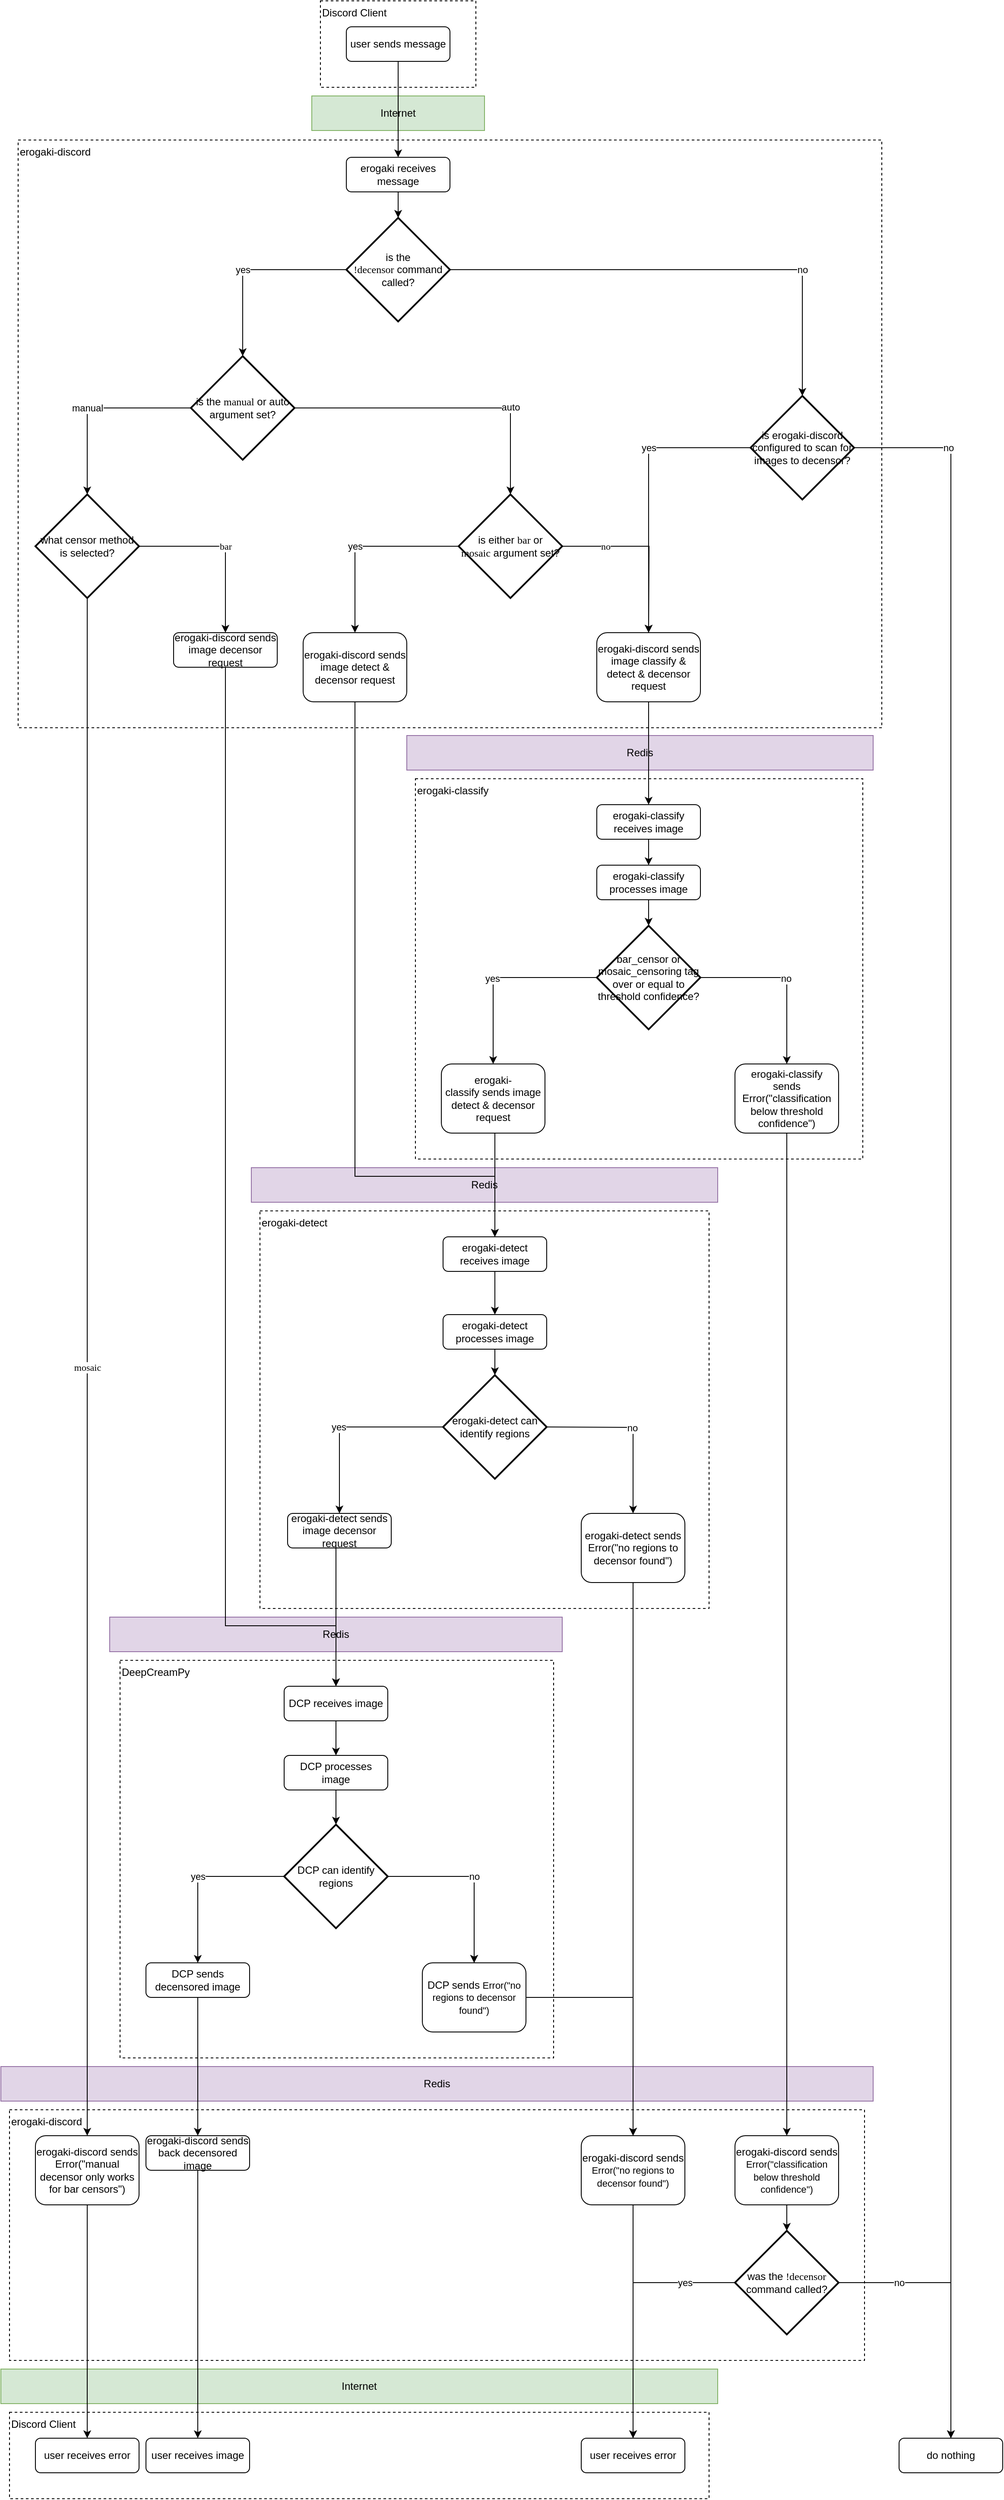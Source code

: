 <mxfile version="14.5.1" type="device"><diagram id="C5RBs43oDa-KdzZeNtuy" name="Page-1"><mxGraphModel dx="5891" dy="5323" grid="1" gridSize="10" guides="1" tooltips="1" connect="1" arrows="1" fold="1" page="1" pageScale="1" pageWidth="1390" pageHeight="980" math="0" shadow="0"><root><mxCell id="WIyWlLk6GJQsqaUBKTNV-0"/><mxCell id="WIyWlLk6GJQsqaUBKTNV-1" parent="WIyWlLk6GJQsqaUBKTNV-0"/><mxCell id="ythsJUatOfhZD28n7LJu-63" value="Redis" style="rounded=0;whiteSpace=wrap;html=1;fontFamily=Helvetica;fillColor=#e1d5e7;strokeColor=#9673a6;" vertex="1" parent="WIyWlLk6GJQsqaUBKTNV-1"><mxGeometry x="470" y="-1110" width="540" height="40" as="geometry"/></mxCell><mxCell id="ythsJUatOfhZD28n7LJu-7" value="&lt;span style=&quot;text-align: center&quot;&gt;erogaki-classify&lt;/span&gt;" style="rounded=0;whiteSpace=wrap;html=1;fontFamily=Helvetica;align=left;verticalAlign=top;dashed=1;" vertex="1" parent="WIyWlLk6GJQsqaUBKTNV-1"><mxGeometry x="480" y="-1060" width="518" height="440" as="geometry"/></mxCell><mxCell id="1SZxlbbBB-Zwsc9rBLSq-102" value="Internet" style="rounded=0;whiteSpace=wrap;html=1;fontFamily=Helvetica;fillColor=#d5e8d4;strokeColor=#82b366;" parent="WIyWlLk6GJQsqaUBKTNV-1" vertex="1"><mxGeometry x="360" y="-1850" width="200" height="40" as="geometry"/></mxCell><mxCell id="1SZxlbbBB-Zwsc9rBLSq-101" value="Internet" style="rounded=0;whiteSpace=wrap;html=1;fontFamily=Helvetica;fillColor=#d5e8d4;strokeColor=#82b366;" parent="WIyWlLk6GJQsqaUBKTNV-1" vertex="1"><mxGeometry y="780" width="830" height="40" as="geometry"/></mxCell><mxCell id="1SZxlbbBB-Zwsc9rBLSq-100" value="Discord Client" style="rounded=0;whiteSpace=wrap;html=1;fontFamily=Helvetica;align=left;verticalAlign=top;dashed=1;" parent="WIyWlLk6GJQsqaUBKTNV-1" vertex="1"><mxGeometry x="370" y="-1960" width="180" height="100" as="geometry"/></mxCell><mxCell id="1SZxlbbBB-Zwsc9rBLSq-94" value="erogaki-discord" style="rounded=0;whiteSpace=wrap;html=1;fontFamily=Helvetica;align=left;verticalAlign=top;dashed=1;" parent="WIyWlLk6GJQsqaUBKTNV-1" vertex="1"><mxGeometry x="20" y="-1799" width="1000" height="680" as="geometry"/></mxCell><mxCell id="1SZxlbbBB-Zwsc9rBLSq-93" value="&lt;span style=&quot;text-align: center&quot;&gt;erogaki-detect&lt;/span&gt;" style="rounded=0;whiteSpace=wrap;html=1;fontFamily=Helvetica;align=left;verticalAlign=top;dashed=1;" parent="WIyWlLk6GJQsqaUBKTNV-1" vertex="1"><mxGeometry x="300" y="-560" width="520" height="460" as="geometry"/></mxCell><mxCell id="1SZxlbbBB-Zwsc9rBLSq-92" value="DeepCreamPy" style="rounded=0;whiteSpace=wrap;html=1;fontFamily=Helvetica;align=left;verticalAlign=top;dashed=1;" parent="WIyWlLk6GJQsqaUBKTNV-1" vertex="1"><mxGeometry x="138" y="-40" width="502" height="460" as="geometry"/></mxCell><mxCell id="1SZxlbbBB-Zwsc9rBLSq-91" value="erogaki-discord" style="rounded=0;whiteSpace=wrap;html=1;fontFamily=Helvetica;align=left;verticalAlign=top;dashed=1;" parent="WIyWlLk6GJQsqaUBKTNV-1" vertex="1"><mxGeometry x="10" y="480" width="990" height="290" as="geometry"/></mxCell><mxCell id="1SZxlbbBB-Zwsc9rBLSq-90" value="Discord Client" style="rounded=0;whiteSpace=wrap;html=1;fontFamily=Helvetica;align=left;verticalAlign=top;dashed=1;" parent="WIyWlLk6GJQsqaUBKTNV-1" vertex="1"><mxGeometry x="10" y="830" width="810" height="100" as="geometry"/></mxCell><mxCell id="1SZxlbbBB-Zwsc9rBLSq-86" value="Redis" style="rounded=0;whiteSpace=wrap;html=1;fontFamily=Helvetica;fillColor=#e1d5e7;strokeColor=#9673a6;" parent="WIyWlLk6GJQsqaUBKTNV-1" vertex="1"><mxGeometry y="430" width="1010" height="40" as="geometry"/></mxCell><mxCell id="1SZxlbbBB-Zwsc9rBLSq-60" value="Redis" style="rounded=0;whiteSpace=wrap;html=1;fontFamily=Helvetica;fillColor=#e1d5e7;strokeColor=#9673a6;" parent="WIyWlLk6GJQsqaUBKTNV-1" vertex="1"><mxGeometry x="290" y="-610" width="540" height="40" as="geometry"/></mxCell><mxCell id="1SZxlbbBB-Zwsc9rBLSq-59" value="Redis" style="rounded=0;whiteSpace=wrap;html=1;fontFamily=Helvetica;fillColor=#e1d5e7;strokeColor=#9673a6;" parent="WIyWlLk6GJQsqaUBKTNV-1" vertex="1"><mxGeometry x="126" y="-90" width="524" height="40" as="geometry"/></mxCell><mxCell id="1SZxlbbBB-Zwsc9rBLSq-3" style="edgeStyle=orthogonalEdgeStyle;rounded=0;orthogonalLoop=1;jettySize=auto;html=1;" parent="WIyWlLk6GJQsqaUBKTNV-1" source="1SZxlbbBB-Zwsc9rBLSq-0" target="ythsJUatOfhZD28n7LJu-9" edge="1"><mxGeometry relative="1" as="geometry"/></mxCell><mxCell id="1SZxlbbBB-Zwsc9rBLSq-0" value="erogaki receives message" style="rounded=1;whiteSpace=wrap;html=1;" parent="WIyWlLk6GJQsqaUBKTNV-1" vertex="1"><mxGeometry x="400" y="-1779" width="120" height="40" as="geometry"/></mxCell><mxCell id="ythsJUatOfhZD28n7LJu-31" style="edgeStyle=orthogonalEdgeStyle;rounded=0;orthogonalLoop=1;jettySize=auto;html=1;exitX=1;exitY=0.5;exitDx=0;exitDy=0;exitPerimeter=0;entryX=0.5;entryY=0;entryDx=0;entryDy=0;entryPerimeter=0;" edge="1" parent="WIyWlLk6GJQsqaUBKTNV-1" source="1SZxlbbBB-Zwsc9rBLSq-1" target="ythsJUatOfhZD28n7LJu-0"><mxGeometry relative="1" as="geometry"/></mxCell><mxCell id="ythsJUatOfhZD28n7LJu-32" value="auto" style="edgeLabel;html=1;align=center;verticalAlign=middle;resizable=0;points=[];" vertex="1" connectable="0" parent="ythsJUatOfhZD28n7LJu-31"><mxGeometry x="0.613" y="1" relative="1" as="geometry"><mxPoint x="-1" y="-33.29" as="offset"/></mxGeometry></mxCell><mxCell id="ythsJUatOfhZD28n7LJu-33" style="edgeStyle=orthogonalEdgeStyle;rounded=0;orthogonalLoop=1;jettySize=auto;html=1;exitX=0;exitY=0.5;exitDx=0;exitDy=0;exitPerimeter=0;" edge="1" parent="WIyWlLk6GJQsqaUBKTNV-1" source="1SZxlbbBB-Zwsc9rBLSq-1" target="1SZxlbbBB-Zwsc9rBLSq-7"><mxGeometry relative="1" as="geometry"/></mxCell><mxCell id="ythsJUatOfhZD28n7LJu-34" value="manual" style="edgeLabel;html=1;align=center;verticalAlign=middle;resizable=0;points=[];" vertex="1" connectable="0" parent="ythsJUatOfhZD28n7LJu-33"><mxGeometry x="0.284" y="-1" relative="1" as="geometry"><mxPoint x="1" y="-21.14" as="offset"/></mxGeometry></mxCell><mxCell id="1SZxlbbBB-Zwsc9rBLSq-1" value="&lt;p&gt;is the &lt;font face=&quot;JetBrains Mono NL&quot;&gt;manual&lt;/font&gt;&amp;nbsp;or auto argument set?&lt;/p&gt;" style="strokeWidth=2;html=1;shape=mxgraph.flowchart.decision;whiteSpace=wrap;" parent="WIyWlLk6GJQsqaUBKTNV-1" vertex="1"><mxGeometry x="220" y="-1549" width="120" height="120" as="geometry"/></mxCell><mxCell id="1SZxlbbBB-Zwsc9rBLSq-18" value="bar" style="edgeStyle=orthogonalEdgeStyle;rounded=0;orthogonalLoop=1;jettySize=auto;html=1;fontFamily=JetBrains Mono NL;exitX=1;exitY=0.5;exitDx=0;exitDy=0;exitPerimeter=0;" parent="WIyWlLk6GJQsqaUBKTNV-1" source="1SZxlbbBB-Zwsc9rBLSq-7" target="1SZxlbbBB-Zwsc9rBLSq-14" edge="1"><mxGeometry relative="1" as="geometry"><mxPoint x="290" y="-669" as="sourcePoint"/></mxGeometry></mxCell><mxCell id="1SZxlbbBB-Zwsc9rBLSq-33" value="mosaic" style="edgeStyle=orthogonalEdgeStyle;rounded=0;orthogonalLoop=1;jettySize=auto;html=1;entryX=0.5;entryY=0;entryDx=0;entryDy=0;fontFamily=JetBrains Mono NL;" parent="WIyWlLk6GJQsqaUBKTNV-1" source="1SZxlbbBB-Zwsc9rBLSq-7" target="1SZxlbbBB-Zwsc9rBLSq-32" edge="1"><mxGeometry relative="1" as="geometry"/></mxCell><mxCell id="1SZxlbbBB-Zwsc9rBLSq-7" value="&lt;p&gt;what censor method is selected?&lt;/p&gt;" style="strokeWidth=2;html=1;shape=mxgraph.flowchart.decision;whiteSpace=wrap;" parent="WIyWlLk6GJQsqaUBKTNV-1" vertex="1"><mxGeometry x="40" y="-1389" width="120" height="120" as="geometry"/></mxCell><mxCell id="ythsJUatOfhZD28n7LJu-124" style="edgeStyle=orthogonalEdgeStyle;rounded=0;orthogonalLoop=1;jettySize=auto;html=1;exitX=0.5;exitY=1;exitDx=0;exitDy=0;entryX=0.5;entryY=0;entryDx=0;entryDy=0;" edge="1" parent="WIyWlLk6GJQsqaUBKTNV-1" source="1SZxlbbBB-Zwsc9rBLSq-14" target="1SZxlbbBB-Zwsc9rBLSq-19"><mxGeometry relative="1" as="geometry"><Array as="points"><mxPoint x="260" y="-80"/><mxPoint x="388" y="-80"/></Array></mxGeometry></mxCell><mxCell id="1SZxlbbBB-Zwsc9rBLSq-14" value="&lt;span style=&quot;text-align: left&quot;&gt;erogaki-discord&lt;/span&gt;&amp;nbsp;sends image decensor request" style="rounded=1;whiteSpace=wrap;html=1;" parent="WIyWlLk6GJQsqaUBKTNV-1" vertex="1"><mxGeometry x="200" y="-1229" width="120" height="40" as="geometry"/></mxCell><mxCell id="1SZxlbbBB-Zwsc9rBLSq-17" style="edgeStyle=orthogonalEdgeStyle;rounded=0;orthogonalLoop=1;jettySize=auto;html=1;entryX=0.5;entryY=0;entryDx=0;entryDy=0;" parent="WIyWlLk6GJQsqaUBKTNV-1" source="1SZxlbbBB-Zwsc9rBLSq-15" target="1SZxlbbBB-Zwsc9rBLSq-0" edge="1"><mxGeometry relative="1" as="geometry"/></mxCell><mxCell id="1SZxlbbBB-Zwsc9rBLSq-15" value="user sends message" style="rounded=1;whiteSpace=wrap;html=1;" parent="WIyWlLk6GJQsqaUBKTNV-1" vertex="1"><mxGeometry x="400" y="-1930" width="120" height="40" as="geometry"/></mxCell><mxCell id="1SZxlbbBB-Zwsc9rBLSq-27" style="edgeStyle=orthogonalEdgeStyle;rounded=0;orthogonalLoop=1;jettySize=auto;html=1;entryX=0.5;entryY=0;entryDx=0;entryDy=0;" parent="WIyWlLk6GJQsqaUBKTNV-1" source="1SZxlbbBB-Zwsc9rBLSq-19" target="1SZxlbbBB-Zwsc9rBLSq-20" edge="1"><mxGeometry relative="1" as="geometry"/></mxCell><mxCell id="1SZxlbbBB-Zwsc9rBLSq-19" value="DCP receives image" style="rounded=1;whiteSpace=wrap;html=1;" parent="WIyWlLk6GJQsqaUBKTNV-1" vertex="1"><mxGeometry x="328" y="-10" width="120" height="40" as="geometry"/></mxCell><mxCell id="1SZxlbbBB-Zwsc9rBLSq-30" style="edgeStyle=orthogonalEdgeStyle;rounded=0;orthogonalLoop=1;jettySize=auto;html=1;entryX=0.5;entryY=0;entryDx=0;entryDy=0;entryPerimeter=0;" parent="WIyWlLk6GJQsqaUBKTNV-1" source="1SZxlbbBB-Zwsc9rBLSq-20" target="1SZxlbbBB-Zwsc9rBLSq-22" edge="1"><mxGeometry relative="1" as="geometry"/></mxCell><mxCell id="1SZxlbbBB-Zwsc9rBLSq-20" value="DCP processes image" style="rounded=1;whiteSpace=wrap;html=1;" parent="WIyWlLk6GJQsqaUBKTNV-1" vertex="1"><mxGeometry x="328" y="70" width="120" height="40" as="geometry"/></mxCell><mxCell id="1SZxlbbBB-Zwsc9rBLSq-34" style="edgeStyle=orthogonalEdgeStyle;rounded=0;orthogonalLoop=1;jettySize=auto;html=1;entryX=0.5;entryY=0;entryDx=0;entryDy=0;fontFamily=JetBrains Mono NL;" parent="WIyWlLk6GJQsqaUBKTNV-1" source="1SZxlbbBB-Zwsc9rBLSq-21" target="1SZxlbbBB-Zwsc9rBLSq-31" edge="1"><mxGeometry relative="1" as="geometry"/></mxCell><mxCell id="1SZxlbbBB-Zwsc9rBLSq-21" value="DCP sends decensored image" style="rounded=1;whiteSpace=wrap;html=1;" parent="WIyWlLk6GJQsqaUBKTNV-1" vertex="1"><mxGeometry x="168" y="310" width="120" height="40" as="geometry"/></mxCell><mxCell id="1SZxlbbBB-Zwsc9rBLSq-23" value="yes" style="edgeStyle=orthogonalEdgeStyle;rounded=0;orthogonalLoop=1;jettySize=auto;html=1;entryX=0.5;entryY=0;entryDx=0;entryDy=0;" parent="WIyWlLk6GJQsqaUBKTNV-1" source="1SZxlbbBB-Zwsc9rBLSq-22" target="1SZxlbbBB-Zwsc9rBLSq-21" edge="1"><mxGeometry relative="1" as="geometry"/></mxCell><mxCell id="1SZxlbbBB-Zwsc9rBLSq-36" value="no" style="edgeStyle=orthogonalEdgeStyle;rounded=0;orthogonalLoop=1;jettySize=auto;html=1;entryX=0.5;entryY=0;entryDx=0;entryDy=0;fontFamily=Helvetica;" parent="WIyWlLk6GJQsqaUBKTNV-1" source="1SZxlbbBB-Zwsc9rBLSq-22" target="1SZxlbbBB-Zwsc9rBLSq-24" edge="1"><mxGeometry relative="1" as="geometry"/></mxCell><mxCell id="1SZxlbbBB-Zwsc9rBLSq-22" value="&lt;p&gt;DCP can identify regions&lt;/p&gt;" style="strokeWidth=2;html=1;shape=mxgraph.flowchart.decision;whiteSpace=wrap;" parent="WIyWlLk6GJQsqaUBKTNV-1" vertex="1"><mxGeometry x="328" y="150" width="120" height="120" as="geometry"/></mxCell><mxCell id="1SZxlbbBB-Zwsc9rBLSq-38" style="edgeStyle=orthogonalEdgeStyle;rounded=0;orthogonalLoop=1;jettySize=auto;html=1;entryX=0.5;entryY=0;entryDx=0;entryDy=0;fontFamily=JetBrains Mono NL;" parent="WIyWlLk6GJQsqaUBKTNV-1" source="1SZxlbbBB-Zwsc9rBLSq-24" target="1SZxlbbBB-Zwsc9rBLSq-37" edge="1"><mxGeometry relative="1" as="geometry"/></mxCell><mxCell id="1SZxlbbBB-Zwsc9rBLSq-24" value="DCP sends&amp;nbsp;&lt;span style=&quot;font-size: 11px ; background-color: rgb(255 , 255 , 255)&quot;&gt;Error(&quot;no regions to decensor found&quot;)&lt;/span&gt;" style="rounded=1;whiteSpace=wrap;html=1;" parent="WIyWlLk6GJQsqaUBKTNV-1" vertex="1"><mxGeometry x="488" y="310" width="120" height="80" as="geometry"/></mxCell><mxCell id="1SZxlbbBB-Zwsc9rBLSq-44" style="edgeStyle=orthogonalEdgeStyle;rounded=0;orthogonalLoop=1;jettySize=auto;html=1;entryX=0.5;entryY=0;entryDx=0;entryDy=0;fontFamily=JetBrains Mono NL;" parent="WIyWlLk6GJQsqaUBKTNV-1" source="1SZxlbbBB-Zwsc9rBLSq-31" target="1SZxlbbBB-Zwsc9rBLSq-39" edge="1"><mxGeometry relative="1" as="geometry"/></mxCell><mxCell id="1SZxlbbBB-Zwsc9rBLSq-31" value="&lt;span style=&quot;text-align: left&quot;&gt;erogaki-discord&lt;/span&gt;&amp;nbsp;sends back decensored image" style="rounded=1;whiteSpace=wrap;html=1;" parent="WIyWlLk6GJQsqaUBKTNV-1" vertex="1"><mxGeometry x="168" y="510" width="120" height="40" as="geometry"/></mxCell><mxCell id="1SZxlbbBB-Zwsc9rBLSq-42" style="edgeStyle=orthogonalEdgeStyle;rounded=0;orthogonalLoop=1;jettySize=auto;html=1;fontFamily=JetBrains Mono NL;" parent="WIyWlLk6GJQsqaUBKTNV-1" source="1SZxlbbBB-Zwsc9rBLSq-32" target="1SZxlbbBB-Zwsc9rBLSq-41" edge="1"><mxGeometry relative="1" as="geometry"/></mxCell><mxCell id="1SZxlbbBB-Zwsc9rBLSq-32" value="&lt;span style=&quot;text-align: left&quot;&gt;erogaki-discord&lt;/span&gt;&amp;nbsp;sends Error(&quot;manual decensor only works for bar censors&quot;)" style="rounded=1;whiteSpace=wrap;html=1;" parent="WIyWlLk6GJQsqaUBKTNV-1" vertex="1"><mxGeometry x="40" y="510" width="120" height="80" as="geometry"/></mxCell><mxCell id="1SZxlbbBB-Zwsc9rBLSq-56" style="edgeStyle=orthogonalEdgeStyle;rounded=0;orthogonalLoop=1;jettySize=auto;html=1;entryX=0.5;entryY=0;entryDx=0;entryDy=0;fontFamily=Helvetica;" parent="WIyWlLk6GJQsqaUBKTNV-1" source="1SZxlbbBB-Zwsc9rBLSq-37" target="1SZxlbbBB-Zwsc9rBLSq-40" edge="1"><mxGeometry relative="1" as="geometry"/></mxCell><mxCell id="1SZxlbbBB-Zwsc9rBLSq-37" value="&lt;span style=&quot;text-align: left&quot;&gt;erogaki-discord&lt;/span&gt;&amp;nbsp;sends&lt;span style=&quot;background-color: rgb(248 , 249 , 250)&quot;&gt;&lt;br&gt;&lt;/span&gt;&lt;span style=&quot;font-size: 11px ; background-color: rgb(255 , 255 , 255)&quot;&gt;Error(&quot;no regions to decensor found&quot;)&lt;/span&gt;" style="rounded=1;whiteSpace=wrap;html=1;" parent="WIyWlLk6GJQsqaUBKTNV-1" vertex="1"><mxGeometry x="672" y="510" width="120" height="80" as="geometry"/></mxCell><mxCell id="1SZxlbbBB-Zwsc9rBLSq-39" value="user receives image" style="rounded=1;whiteSpace=wrap;html=1;" parent="WIyWlLk6GJQsqaUBKTNV-1" vertex="1"><mxGeometry x="168" y="860" width="120" height="40" as="geometry"/></mxCell><mxCell id="1SZxlbbBB-Zwsc9rBLSq-40" value="user receives error" style="rounded=1;whiteSpace=wrap;html=1;" parent="WIyWlLk6GJQsqaUBKTNV-1" vertex="1"><mxGeometry x="672" y="860" width="120" height="40" as="geometry"/></mxCell><mxCell id="1SZxlbbBB-Zwsc9rBLSq-41" value="user receives error" style="rounded=1;whiteSpace=wrap;html=1;" parent="WIyWlLk6GJQsqaUBKTNV-1" vertex="1"><mxGeometry x="40" y="860" width="120" height="40" as="geometry"/></mxCell><mxCell id="ythsJUatOfhZD28n7LJu-112" style="edgeStyle=orthogonalEdgeStyle;rounded=0;orthogonalLoop=1;jettySize=auto;html=1;exitX=0.5;exitY=1;exitDx=0;exitDy=0;" edge="1" parent="WIyWlLk6GJQsqaUBKTNV-1" source="1SZxlbbBB-Zwsc9rBLSq-51" target="1SZxlbbBB-Zwsc9rBLSq-19"><mxGeometry relative="1" as="geometry"><Array as="points"><mxPoint x="388" y="-170"/></Array></mxGeometry></mxCell><mxCell id="1SZxlbbBB-Zwsc9rBLSq-51" value="erogaki-detect&amp;nbsp;sends image decensor request" style="rounded=1;whiteSpace=wrap;html=1;" parent="WIyWlLk6GJQsqaUBKTNV-1" vertex="1"><mxGeometry x="332" y="-210" width="120" height="40" as="geometry"/></mxCell><mxCell id="ythsJUatOfhZD28n7LJu-85" style="edgeStyle=orthogonalEdgeStyle;rounded=0;orthogonalLoop=1;jettySize=auto;html=1;exitX=0.5;exitY=1;exitDx=0;exitDy=0;entryX=0.5;entryY=0;entryDx=0;entryDy=0;" edge="1" parent="WIyWlLk6GJQsqaUBKTNV-1" source="1SZxlbbBB-Zwsc9rBLSq-52" target="1SZxlbbBB-Zwsc9rBLSq-37"><mxGeometry relative="1" as="geometry"/></mxCell><mxCell id="1SZxlbbBB-Zwsc9rBLSq-52" value="erogaki-detect&amp;nbsp;sends Error(&quot;no regions to decensor found&quot;)" style="rounded=1;whiteSpace=wrap;html=1;" parent="WIyWlLk6GJQsqaUBKTNV-1" vertex="1"><mxGeometry x="672" y="-210" width="120" height="80" as="geometry"/></mxCell><mxCell id="ythsJUatOfhZD28n7LJu-109" style="edgeStyle=orthogonalEdgeStyle;rounded=0;orthogonalLoop=1;jettySize=auto;html=1;exitX=0.5;exitY=1;exitDx=0;exitDy=0;entryX=0.5;entryY=0;entryDx=0;entryDy=0;" edge="1" parent="WIyWlLk6GJQsqaUBKTNV-1" source="1SZxlbbBB-Zwsc9rBLSq-66" target="1SZxlbbBB-Zwsc9rBLSq-69"><mxGeometry relative="1" as="geometry"><Array as="points"><mxPoint x="410" y="-600"/><mxPoint x="572" y="-600"/></Array></mxGeometry></mxCell><mxCell id="1SZxlbbBB-Zwsc9rBLSq-66" value="&lt;span style=&quot;text-align: left&quot;&gt;erogaki-discord&lt;/span&gt;&amp;nbsp;sends image detect &amp;amp; decensor request" style="rounded=1;whiteSpace=wrap;html=1;" parent="WIyWlLk6GJQsqaUBKTNV-1" vertex="1"><mxGeometry x="350" y="-1229" width="120" height="80" as="geometry"/></mxCell><mxCell id="1SZxlbbBB-Zwsc9rBLSq-68" style="edgeStyle=orthogonalEdgeStyle;rounded=0;orthogonalLoop=1;jettySize=auto;html=1;entryX=0.5;entryY=0;entryDx=0;entryDy=0;fontFamily=Helvetica;" parent="WIyWlLk6GJQsqaUBKTNV-1" source="1SZxlbbBB-Zwsc9rBLSq-69" target="1SZxlbbBB-Zwsc9rBLSq-70" edge="1"><mxGeometry relative="1" as="geometry"/></mxCell><mxCell id="1SZxlbbBB-Zwsc9rBLSq-69" value="erogaki-detect receives image" style="rounded=1;whiteSpace=wrap;html=1;" parent="WIyWlLk6GJQsqaUBKTNV-1" vertex="1"><mxGeometry x="512" y="-530" width="120" height="40" as="geometry"/></mxCell><mxCell id="1SZxlbbBB-Zwsc9rBLSq-74" style="edgeStyle=orthogonalEdgeStyle;rounded=0;orthogonalLoop=1;jettySize=auto;html=1;entryX=0.5;entryY=0;entryDx=0;entryDy=0;entryPerimeter=0;fontFamily=Helvetica;" parent="WIyWlLk6GJQsqaUBKTNV-1" source="1SZxlbbBB-Zwsc9rBLSq-70" target="1SZxlbbBB-Zwsc9rBLSq-77" edge="1"><mxGeometry relative="1" as="geometry"><mxPoint x="732" y="-370" as="targetPoint"/></mxGeometry></mxCell><mxCell id="1SZxlbbBB-Zwsc9rBLSq-70" value="erogaki-detect processes image" style="rounded=1;whiteSpace=wrap;html=1;" parent="WIyWlLk6GJQsqaUBKTNV-1" vertex="1"><mxGeometry x="512" y="-440" width="120" height="40" as="geometry"/></mxCell><mxCell id="ythsJUatOfhZD28n7LJu-84" style="edgeStyle=orthogonalEdgeStyle;rounded=0;orthogonalLoop=1;jettySize=auto;html=1;exitX=0;exitY=0.5;exitDx=0;exitDy=0;exitPerimeter=0;" edge="1" parent="WIyWlLk6GJQsqaUBKTNV-1" source="1SZxlbbBB-Zwsc9rBLSq-77" target="1SZxlbbBB-Zwsc9rBLSq-51"><mxGeometry relative="1" as="geometry"/></mxCell><mxCell id="ythsJUatOfhZD28n7LJu-119" value="yes" style="edgeLabel;html=1;align=center;verticalAlign=middle;resizable=0;points=[];" vertex="1" connectable="0" parent="ythsJUatOfhZD28n7LJu-84"><mxGeometry x="0.092" y="-1" relative="1" as="geometry"><mxPoint as="offset"/></mxGeometry></mxCell><mxCell id="1SZxlbbBB-Zwsc9rBLSq-77" value="erogaki-detect&amp;nbsp;&lt;span&gt;can identify regions&lt;/span&gt;" style="strokeWidth=2;html=1;shape=mxgraph.flowchart.decision;whiteSpace=wrap;" parent="WIyWlLk6GJQsqaUBKTNV-1" vertex="1"><mxGeometry x="512" y="-370" width="120" height="120" as="geometry"/></mxCell><mxCell id="1SZxlbbBB-Zwsc9rBLSq-89" value="no" style="edgeStyle=orthogonalEdgeStyle;rounded=0;orthogonalLoop=1;jettySize=auto;html=1;entryX=0.5;entryY=0;entryDx=0;entryDy=0;fontFamily=Helvetica;" parent="WIyWlLk6GJQsqaUBKTNV-1" source="1SZxlbbBB-Zwsc9rBLSq-22" target="1SZxlbbBB-Zwsc9rBLSq-24" edge="1"><mxGeometry relative="1" as="geometry"><mxPoint x="448" y="210" as="sourcePoint"/><mxPoint x="548" y="310" as="targetPoint"/><Array as="points"><mxPoint x="548" y="210"/></Array></mxGeometry></mxCell><mxCell id="ythsJUatOfhZD28n7LJu-1" style="edgeStyle=orthogonalEdgeStyle;rounded=0;orthogonalLoop=1;jettySize=auto;html=1;exitX=0;exitY=0.5;exitDx=0;exitDy=0;exitPerimeter=0;entryX=0.5;entryY=0;entryDx=0;entryDy=0;" edge="1" parent="WIyWlLk6GJQsqaUBKTNV-1" source="ythsJUatOfhZD28n7LJu-0" target="1SZxlbbBB-Zwsc9rBLSq-66"><mxGeometry relative="1" as="geometry"/></mxCell><mxCell id="ythsJUatOfhZD28n7LJu-6" value="yes" style="edgeLabel;html=1;align=center;verticalAlign=middle;resizable=0;points=[];" vertex="1" connectable="0" parent="ythsJUatOfhZD28n7LJu-1"><mxGeometry x="0.155" relative="1" as="geometry"><mxPoint y="-6.86" as="offset"/></mxGeometry></mxCell><mxCell id="ythsJUatOfhZD28n7LJu-0" value="&lt;p&gt;is either&amp;nbsp;&lt;font face=&quot;JetBrains Mono NL&quot;&gt;bar&lt;/font&gt; or &lt;font face=&quot;JetBrains Mono NL&quot;&gt;mosaic&lt;/font&gt;&amp;nbsp;argument set?&lt;/p&gt;" style="strokeWidth=2;html=1;shape=mxgraph.flowchart.decision;whiteSpace=wrap;" vertex="1" parent="WIyWlLk6GJQsqaUBKTNV-1"><mxGeometry x="530" y="-1389" width="120" height="120" as="geometry"/></mxCell><mxCell id="ythsJUatOfhZD28n7LJu-2" value="no" style="edgeStyle=orthogonalEdgeStyle;rounded=0;orthogonalLoop=1;jettySize=auto;html=1;fontFamily=JetBrains Mono NL;exitX=1;exitY=0.5;exitDx=0;exitDy=0;exitPerimeter=0;" edge="1" parent="WIyWlLk6GJQsqaUBKTNV-1" source="ythsJUatOfhZD28n7LJu-0"><mxGeometry x="-0.5" relative="1" as="geometry"><mxPoint x="740" y="-219" as="sourcePoint"/><mxPoint x="750" y="-1229" as="targetPoint"/><mxPoint as="offset"/></mxGeometry></mxCell><mxCell id="ythsJUatOfhZD28n7LJu-11" style="edgeStyle=orthogonalEdgeStyle;rounded=0;orthogonalLoop=1;jettySize=auto;html=1;exitX=0;exitY=0.5;exitDx=0;exitDy=0;exitPerimeter=0;entryX=0.5;entryY=0;entryDx=0;entryDy=0;entryPerimeter=0;" edge="1" parent="WIyWlLk6GJQsqaUBKTNV-1" source="ythsJUatOfhZD28n7LJu-9" target="1SZxlbbBB-Zwsc9rBLSq-1"><mxGeometry relative="1" as="geometry"/></mxCell><mxCell id="ythsJUatOfhZD28n7LJu-35" value="yes" style="edgeLabel;html=1;align=center;verticalAlign=middle;resizable=0;points=[];" vertex="1" connectable="0" parent="ythsJUatOfhZD28n7LJu-11"><mxGeometry x="-0.633" relative="1" as="geometry"><mxPoint x="-79.43" as="offset"/></mxGeometry></mxCell><mxCell id="ythsJUatOfhZD28n7LJu-9" value="&lt;p&gt;is the &lt;font face=&quot;JetBrains Mono NL&quot;&gt;!decensor&lt;/font&gt;&amp;nbsp;command called?&lt;/p&gt;" style="strokeWidth=2;html=1;shape=mxgraph.flowchart.decision;whiteSpace=wrap;" vertex="1" parent="WIyWlLk6GJQsqaUBKTNV-1"><mxGeometry x="400" y="-1709" width="120" height="120" as="geometry"/></mxCell><mxCell id="ythsJUatOfhZD28n7LJu-15" value="" style="edgeStyle=orthogonalEdgeStyle;rounded=0;orthogonalLoop=1;jettySize=auto;html=1;fontFamily=Helvetica;exitX=1;exitY=0.5;exitDx=0;exitDy=0;exitPerimeter=0;" edge="1" parent="WIyWlLk6GJQsqaUBKTNV-1" source="ythsJUatOfhZD28n7LJu-9" target="ythsJUatOfhZD28n7LJu-23"><mxGeometry relative="1" as="geometry"><mxPoint x="550" y="-1429" as="sourcePoint"/><mxPoint x="650" y="-1329" as="targetPoint"/></mxGeometry></mxCell><mxCell id="ythsJUatOfhZD28n7LJu-36" value="no" style="edgeLabel;html=1;align=center;verticalAlign=middle;resizable=0;points=[];" vertex="1" connectable="0" parent="ythsJUatOfhZD28n7LJu-15"><mxGeometry x="-0.16" relative="1" as="geometry"><mxPoint x="175.43" as="offset"/></mxGeometry></mxCell><mxCell id="ythsJUatOfhZD28n7LJu-42" style="edgeStyle=orthogonalEdgeStyle;rounded=0;orthogonalLoop=1;jettySize=auto;html=1;exitX=0;exitY=0.5;exitDx=0;exitDy=0;exitPerimeter=0;entryX=0.5;entryY=0;entryDx=0;entryDy=0;" edge="1" parent="WIyWlLk6GJQsqaUBKTNV-1" source="ythsJUatOfhZD28n7LJu-23" target="ythsJUatOfhZD28n7LJu-103"><mxGeometry relative="1" as="geometry"><Array as="points"><mxPoint x="750" y="-1443"/></Array></mxGeometry></mxCell><mxCell id="ythsJUatOfhZD28n7LJu-54" value="yes" style="edgeLabel;html=1;align=center;verticalAlign=middle;resizable=0;points=[];" vertex="1" connectable="0" parent="ythsJUatOfhZD28n7LJu-42"><mxGeometry x="-0.951" y="-1" relative="1" as="geometry"><mxPoint x="-110" y="1" as="offset"/></mxGeometry></mxCell><mxCell id="ythsJUatOfhZD28n7LJu-114" style="edgeStyle=orthogonalEdgeStyle;rounded=0;orthogonalLoop=1;jettySize=auto;html=1;exitX=1;exitY=0.5;exitDx=0;exitDy=0;exitPerimeter=0;entryX=0.5;entryY=0;entryDx=0;entryDy=0;" edge="1" parent="WIyWlLk6GJQsqaUBKTNV-1" source="ythsJUatOfhZD28n7LJu-23" target="ythsJUatOfhZD28n7LJu-81"><mxGeometry relative="1" as="geometry"/></mxCell><mxCell id="ythsJUatOfhZD28n7LJu-116" value="no" style="edgeLabel;html=1;align=center;verticalAlign=middle;resizable=0;points=[];" vertex="1" connectable="0" parent="ythsJUatOfhZD28n7LJu-114"><mxGeometry x="-0.91" relative="1" as="geometry"><mxPoint as="offset"/></mxGeometry></mxCell><mxCell id="ythsJUatOfhZD28n7LJu-23" value="&lt;p&gt;is erogaki-discord configured to scan for images to decensor?&lt;/p&gt;" style="strokeWidth=2;html=1;shape=mxgraph.flowchart.decision;whiteSpace=wrap;" vertex="1" parent="WIyWlLk6GJQsqaUBKTNV-1"><mxGeometry x="868" y="-1503" width="120" height="120" as="geometry"/></mxCell><mxCell id="ythsJUatOfhZD28n7LJu-45" style="edgeStyle=orthogonalEdgeStyle;rounded=0;orthogonalLoop=1;jettySize=auto;html=1;exitX=0.5;exitY=1;exitDx=0;exitDy=0;entryX=0.5;entryY=0;entryDx=0;entryDy=0;" edge="1" parent="WIyWlLk6GJQsqaUBKTNV-1" source="ythsJUatOfhZD28n7LJu-43" target="ythsJUatOfhZD28n7LJu-44"><mxGeometry relative="1" as="geometry"/></mxCell><mxCell id="ythsJUatOfhZD28n7LJu-43" value="erogaki-classify receives image" style="rounded=1;whiteSpace=wrap;html=1;" vertex="1" parent="WIyWlLk6GJQsqaUBKTNV-1"><mxGeometry x="690" y="-1030" width="120" height="40" as="geometry"/></mxCell><mxCell id="ythsJUatOfhZD28n7LJu-50" style="edgeStyle=orthogonalEdgeStyle;rounded=0;orthogonalLoop=1;jettySize=auto;html=1;entryX=0.5;entryY=0;entryDx=0;entryDy=0;entryPerimeter=0;" edge="1" parent="WIyWlLk6GJQsqaUBKTNV-1" source="ythsJUatOfhZD28n7LJu-44" target="ythsJUatOfhZD28n7LJu-47"><mxGeometry relative="1" as="geometry"/></mxCell><mxCell id="ythsJUatOfhZD28n7LJu-44" value="erogaki-classify processes image" style="rounded=1;whiteSpace=wrap;html=1;" vertex="1" parent="WIyWlLk6GJQsqaUBKTNV-1"><mxGeometry x="690" y="-960" width="120" height="40" as="geometry"/></mxCell><mxCell id="ythsJUatOfhZD28n7LJu-66" style="edgeStyle=orthogonalEdgeStyle;rounded=0;orthogonalLoop=1;jettySize=auto;html=1;exitX=0;exitY=0.5;exitDx=0;exitDy=0;exitPerimeter=0;" edge="1" parent="WIyWlLk6GJQsqaUBKTNV-1" source="ythsJUatOfhZD28n7LJu-47" target="ythsJUatOfhZD28n7LJu-65"><mxGeometry relative="1" as="geometry"/></mxCell><mxCell id="ythsJUatOfhZD28n7LJu-117" value="yes" style="edgeLabel;html=1;align=center;verticalAlign=middle;resizable=0;points=[];" vertex="1" connectable="0" parent="ythsJUatOfhZD28n7LJu-66"><mxGeometry x="0.097" y="-1" relative="1" as="geometry"><mxPoint as="offset"/></mxGeometry></mxCell><mxCell id="ythsJUatOfhZD28n7LJu-69" style="edgeStyle=orthogonalEdgeStyle;rounded=0;orthogonalLoop=1;jettySize=auto;html=1;exitX=1;exitY=0.5;exitDx=0;exitDy=0;exitPerimeter=0;entryX=0.5;entryY=0;entryDx=0;entryDy=0;" edge="1" parent="WIyWlLk6GJQsqaUBKTNV-1" source="ythsJUatOfhZD28n7LJu-47" target="ythsJUatOfhZD28n7LJu-68"><mxGeometry relative="1" as="geometry"/></mxCell><mxCell id="ythsJUatOfhZD28n7LJu-118" value="no" style="edgeLabel;html=1;align=center;verticalAlign=middle;resizable=0;points=[];" vertex="1" connectable="0" parent="ythsJUatOfhZD28n7LJu-69"><mxGeometry x="-0.014" y="-1" relative="1" as="geometry"><mxPoint as="offset"/></mxGeometry></mxCell><mxCell id="ythsJUatOfhZD28n7LJu-47" value="bar_censor or mosaic_censoring tag over or equal to threshold confidence?" style="strokeWidth=2;html=1;shape=mxgraph.flowchart.decision;whiteSpace=wrap;" vertex="1" parent="WIyWlLk6GJQsqaUBKTNV-1"><mxGeometry x="690" y="-890" width="120" height="120" as="geometry"/></mxCell><mxCell id="ythsJUatOfhZD28n7LJu-67" style="edgeStyle=orthogonalEdgeStyle;rounded=0;orthogonalLoop=1;jettySize=auto;html=1;exitX=0.5;exitY=1;exitDx=0;exitDy=0;entryX=0.5;entryY=0;entryDx=0;entryDy=0;" edge="1" parent="WIyWlLk6GJQsqaUBKTNV-1" source="ythsJUatOfhZD28n7LJu-65" target="1SZxlbbBB-Zwsc9rBLSq-69"><mxGeometry relative="1" as="geometry"><Array as="points"><mxPoint x="572" y="-650"/></Array></mxGeometry></mxCell><mxCell id="ythsJUatOfhZD28n7LJu-65" value="erogaki-classify&amp;nbsp;sends image detect &amp;amp; decensor request" style="rounded=1;whiteSpace=wrap;html=1;" vertex="1" parent="WIyWlLk6GJQsqaUBKTNV-1"><mxGeometry x="510" y="-730" width="120" height="80" as="geometry"/></mxCell><mxCell id="ythsJUatOfhZD28n7LJu-113" style="edgeStyle=orthogonalEdgeStyle;rounded=0;orthogonalLoop=1;jettySize=auto;html=1;exitX=0.5;exitY=1;exitDx=0;exitDy=0;" edge="1" parent="WIyWlLk6GJQsqaUBKTNV-1" source="ythsJUatOfhZD28n7LJu-68" target="ythsJUatOfhZD28n7LJu-71"><mxGeometry relative="1" as="geometry"/></mxCell><mxCell id="ythsJUatOfhZD28n7LJu-68" value="erogaki-classify sends Error(&quot;classification below threshold confidence&quot;)" style="rounded=1;whiteSpace=wrap;html=1;" vertex="1" parent="WIyWlLk6GJQsqaUBKTNV-1"><mxGeometry x="850" y="-730" width="120" height="80" as="geometry"/></mxCell><mxCell id="ythsJUatOfhZD28n7LJu-80" style="edgeStyle=orthogonalEdgeStyle;rounded=0;orthogonalLoop=1;jettySize=auto;html=1;exitX=0.5;exitY=1;exitDx=0;exitDy=0;entryX=0.5;entryY=0;entryDx=0;entryDy=0;entryPerimeter=0;" edge="1" parent="WIyWlLk6GJQsqaUBKTNV-1" source="ythsJUatOfhZD28n7LJu-71" target="ythsJUatOfhZD28n7LJu-77"><mxGeometry relative="1" as="geometry"/></mxCell><mxCell id="ythsJUatOfhZD28n7LJu-71" value="erogaki-discord sends&lt;span style=&quot;background-color: rgb(248 , 249 , 250)&quot;&gt;&lt;br&gt;&lt;/span&gt;&lt;font style=&quot;font-size: 11px&quot;&gt;&lt;span style=&quot;background-color: rgb(255 , 255 , 255)&quot;&gt;Error(&quot;&lt;/span&gt;classification below threshold confidence&lt;span style=&quot;background-color: rgb(255 , 255 , 255)&quot;&gt;&quot;)&lt;/span&gt;&lt;/font&gt;" style="rounded=1;whiteSpace=wrap;html=1;" vertex="1" parent="WIyWlLk6GJQsqaUBKTNV-1"><mxGeometry x="850" y="510" width="120" height="80" as="geometry"/></mxCell><mxCell id="ythsJUatOfhZD28n7LJu-82" style="edgeStyle=orthogonalEdgeStyle;rounded=0;orthogonalLoop=1;jettySize=auto;html=1;exitX=1;exitY=0.5;exitDx=0;exitDy=0;exitPerimeter=0;entryX=0.5;entryY=0;entryDx=0;entryDy=0;" edge="1" parent="WIyWlLk6GJQsqaUBKTNV-1" source="ythsJUatOfhZD28n7LJu-77" target="ythsJUatOfhZD28n7LJu-81"><mxGeometry relative="1" as="geometry"/></mxCell><mxCell id="ythsJUatOfhZD28n7LJu-122" value="no" style="edgeLabel;html=1;align=center;verticalAlign=middle;resizable=0;points=[];" vertex="1" connectable="0" parent="ythsJUatOfhZD28n7LJu-82"><mxGeometry x="-0.31" y="-2" relative="1" as="geometry"><mxPoint x="-36.9" y="-2.0" as="offset"/></mxGeometry></mxCell><mxCell id="ythsJUatOfhZD28n7LJu-115" style="edgeStyle=orthogonalEdgeStyle;rounded=0;orthogonalLoop=1;jettySize=auto;html=1;exitX=0;exitY=0.5;exitDx=0;exitDy=0;exitPerimeter=0;" edge="1" parent="WIyWlLk6GJQsqaUBKTNV-1" source="ythsJUatOfhZD28n7LJu-77" target="1SZxlbbBB-Zwsc9rBLSq-40"><mxGeometry relative="1" as="geometry"/></mxCell><mxCell id="ythsJUatOfhZD28n7LJu-121" value="yes" style="edgeLabel;html=1;align=center;verticalAlign=middle;resizable=0;points=[];" vertex="1" connectable="0" parent="ythsJUatOfhZD28n7LJu-115"><mxGeometry x="-0.676" y="1" relative="1" as="geometry"><mxPoint x="-9.43" y="-1.01" as="offset"/></mxGeometry></mxCell><mxCell id="ythsJUatOfhZD28n7LJu-77" value="&lt;p&gt;was the&amp;nbsp;&lt;font face=&quot;jetbrains mono nl&quot;&gt;!decensor&lt;br&gt;&lt;/font&gt;&lt;span&gt;command called?&lt;/span&gt;&lt;/p&gt;" style="strokeWidth=2;html=1;shape=mxgraph.flowchart.decision;whiteSpace=wrap;" vertex="1" parent="WIyWlLk6GJQsqaUBKTNV-1"><mxGeometry x="850" y="620" width="120" height="120" as="geometry"/></mxCell><mxCell id="ythsJUatOfhZD28n7LJu-81" value="do nothing" style="rounded=1;whiteSpace=wrap;html=1;" vertex="1" parent="WIyWlLk6GJQsqaUBKTNV-1"><mxGeometry x="1040" y="860" width="120" height="40" as="geometry"/></mxCell><mxCell id="ythsJUatOfhZD28n7LJu-92" style="edgeStyle=orthogonalEdgeStyle;rounded=0;orthogonalLoop=1;jettySize=auto;html=1;exitX=1;exitY=0.5;exitDx=0;exitDy=0;exitPerimeter=0;entryX=0.5;entryY=0;entryDx=0;entryDy=0;" edge="1" parent="WIyWlLk6GJQsqaUBKTNV-1" target="1SZxlbbBB-Zwsc9rBLSq-52"><mxGeometry relative="1" as="geometry"><mxPoint x="632" y="-310" as="sourcePoint"/></mxGeometry></mxCell><mxCell id="ythsJUatOfhZD28n7LJu-120" value="no" style="edgeLabel;html=1;align=center;verticalAlign=middle;resizable=0;points=[];" vertex="1" connectable="0" parent="ythsJUatOfhZD28n7LJu-92"><mxGeometry x="-0.006" relative="1" as="geometry"><mxPoint as="offset"/></mxGeometry></mxCell><mxCell id="ythsJUatOfhZD28n7LJu-104" style="edgeStyle=orthogonalEdgeStyle;rounded=0;orthogonalLoop=1;jettySize=auto;html=1;exitX=0.5;exitY=1;exitDx=0;exitDy=0;entryX=0.5;entryY=0;entryDx=0;entryDy=0;" edge="1" parent="WIyWlLk6GJQsqaUBKTNV-1" source="ythsJUatOfhZD28n7LJu-103" target="ythsJUatOfhZD28n7LJu-43"><mxGeometry relative="1" as="geometry"/></mxCell><mxCell id="ythsJUatOfhZD28n7LJu-103" value="&lt;span style=&quot;text-align: left&quot;&gt;erogaki-discord&lt;/span&gt;&amp;nbsp;sends image classify &amp;amp; detect &amp;amp; decensor request" style="rounded=1;whiteSpace=wrap;html=1;" vertex="1" parent="WIyWlLk6GJQsqaUBKTNV-1"><mxGeometry x="690" y="-1229" width="120" height="80" as="geometry"/></mxCell></root></mxGraphModel></diagram></mxfile>